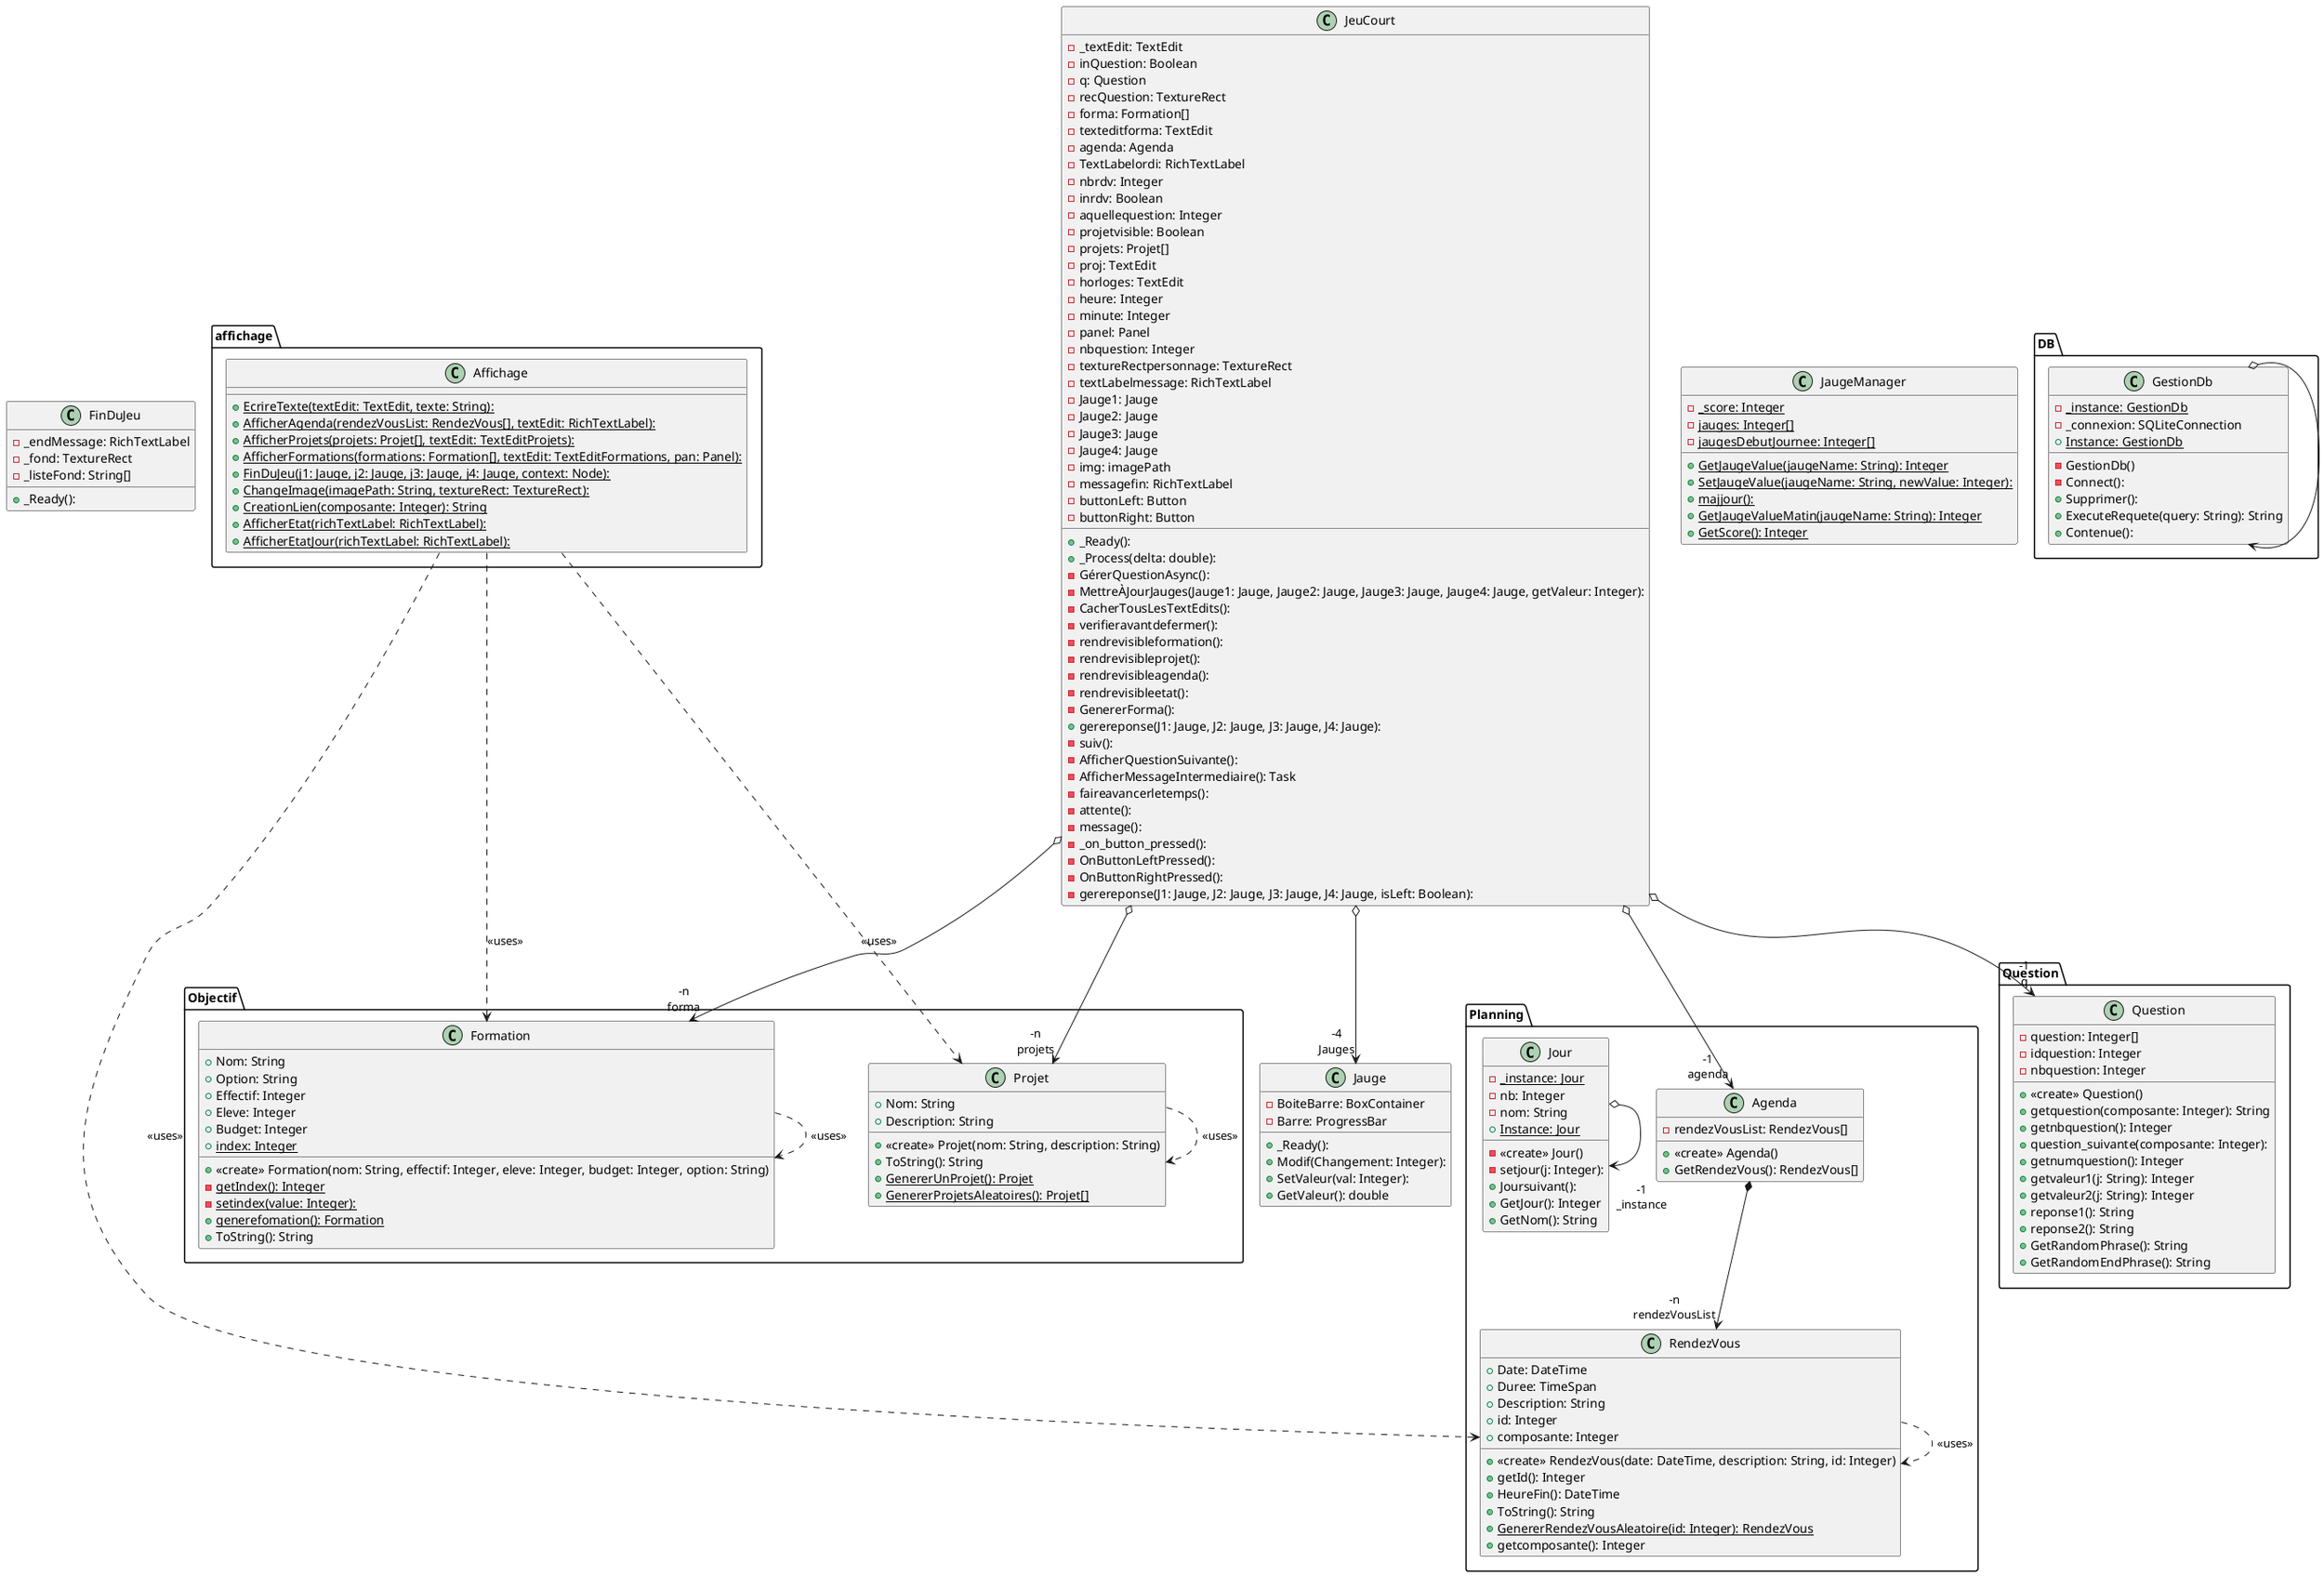 @startuml jeuCourt
package affichage {
    class Affichage {
        + {static} EcrireTexte(textEdit: TextEdit, texte: String):
        + {static} AfficherAgenda(rendezVousList: RendezVous[], textEdit: RichTextLabel):
        + {static} AfficherProjets(projets: Projet[], textEdit: TextEditProjets):
        + {static} AfficherFormations(formations: Formation[], textEdit: TextEditFormations, pan: Panel):
        + {static} FinDuJeu(j1: Jauge, j2: Jauge, j3: Jauge, j4: Jauge, context: Node):
        + {static} ChangeImage(imagePath: String, textureRect: TextureRect):
        + {static} CreationLien(composante: Integer): String
        + {static} AfficherEtat(richTextLabel: RichTextLabel):
        + {static} AfficherEtatJour(richTextLabel: RichTextLabel):
    }
}
package DB {
    class GestionDb {
        - {static} _instance: GestionDb
        - _connexion: SQLiteConnection
        - GestionDb()
        + {static} Instance: GestionDb
        - Connect():
        + Supprimer():
        + ExecuteRequete(query: String): String
        + Contenue():
    }
}
package Objectif {
    class Formation {
        + Nom: String
        + Option: String
        + Effectif: Integer
        + Eleve: Integer
        + Budget: Integer
        + {static} index: Integer
        + <<create>> Formation(nom: String, effectif: Integer, eleve: Integer, budget: Integer, option: String)
        - {static} getIndex(): Integer
        - {static} setindex(value: Integer):
        + {static} generefomation(): Formation
        + ToString(): String
    }
    class Projet {
        + Nom: String
        + Description: String
        + <<create>> Projet(nom: String, description: String)
        + ToString(): String
        + {static} GenererUnProjet(): Projet
        + {static} GenererProjetsAleatoires(): Projet[]
    }
}
package Planning {
    class Agenda {
        - rendezVousList: RendezVous[]
        + <<create>> Agenda()
        + GetRendezVous(): RendezVous[]
    }
    class Jour {
        - {static} _instance: Jour
        - nb: Integer
        - nom: String
        - <<create>> Jour()
        + {static} Instance: Jour
        - setjour(j: Integer):
        + Joursuivant():
        + GetJour(): Integer
        + GetNom(): String
    }
    class RendezVous {
        + Date: DateTime
        + Duree: TimeSpan
        + Description: String
        + id: Integer
        + composante: Integer
        + <<create>> RendezVous(date: DateTime, description: String, id: Integer)
        + getId(): Integer
        + HeureFin(): DateTime
        + ToString(): String
        + {static} GenererRendezVousAleatoire(id: Integer): RendezVous
        + getcomposante(): Integer
    }
}
package Question {
    class Question {
        - question: Integer[]
        - idquestion: Integer
        - nbquestion: Integer
        + <<create>> Question()
        + getquestion(composante: Integer): String
        + getnbquestion(): Integer
        + question_suivante(composante: Integer):
        + getnumquestion(): Integer
        + getvaleur1(j: String): Integer
        + getvaleur2(j: String): Integer
        + reponse1(): String
        + reponse2(): String
        + GetRandomPhrase(): String
        + GetRandomEndPhrase(): String
    }
}
class FinDuJeu {
    - _endMessage: RichTextLabel
    - _fond: TextureRect
    - _listeFond: String[]
    + _Ready():
}
class Jauge {
    - BoiteBarre: BoxContainer
    - Barre: ProgressBar
    + _Ready():
    + Modif(Changement: Integer):
    + SetValeur(val: Integer):
    + GetValeur(): double
}
class JaugeManager {
    - {static} _score: Integer
    - {static} jauges: Integer[]
    - {static} jaugesDebutJournee: Integer[]
    + {static} GetJaugeValue(jaugeName: String): Integer
    + {static} SetJaugeValue(jaugeName: String, newValue: Integer):
    + {static} majjour():
    + {static} GetJaugeValueMatin(jaugeName: String): Integer
    + {static} GetScore(): Integer
}
class JeuCourt {
    - _textEdit: TextEdit
    - inQuestion: Boolean
    - q: Question
    - recQuestion: TextureRect
    - forma: Formation[]
    - texteditforma: TextEdit
    - agenda: Agenda
    - TextLabelordi: RichTextLabel
    - nbrdv: Integer
    - inrdv: Boolean
    - aquellequestion: Integer
    - projetvisible: Boolean
    - projets: Projet[]
    - proj: TextEdit
    - horloges: TextEdit
    - heure: Integer
    - minute: Integer
    - panel: Panel
    - nbquestion: Integer
    - textureRectpersonnage: TextureRect
    - textLabelmessage: RichTextLabel
    - Jauge1: Jauge
    - Jauge2: Jauge
    - Jauge3: Jauge
    - Jauge4: Jauge
    - img: imagePath
    - messagefin: RichTextLabel
    - buttonLeft: Button
    - buttonRight: Button
    + _Ready():
    + _Process(delta: double):
    - GérerQuestionAsync():
    - MettreÀJourJauges(Jauge1: Jauge, Jauge2: Jauge, Jauge3: Jauge, Jauge4: Jauge, getValeur: Integer):
    - CacherTousLesTextEdits():
    - verifieravantdefermer():
    - rendrevisibleformation():
    - rendrevisibleprojet():
    - rendrevisibleagenda():
    - rendrevisibleetat():
    - GenererForma():
    + gerereponse(J1: Jauge, J2: Jauge, J3: Jauge, J4: Jauge):
    - suiv():
    - AfficherQuestionSuivante():
    - AfficherMessageIntermediaire(): Task
    - faireavancerletemps():
    - attente():
    - message():
    - _on_button_pressed():
    - OnButtonLeftPressed():
    - OnButtonRightPressed():
    - gerereponse(J1: Jauge, J2: Jauge, J3: Jauge, J4: Jauge, isLeft: Boolean):
}

Affichage ..> RendezVous: <<uses>>
Affichage ..> Projet: <<uses>>
Affichage ..> Formation: <<uses>>

GestionDb o--> GestionDb

Formation ..> Formation: <<uses>>
Projet ..> Projet: <<uses>>

Agenda *-->"-n\nrendezVousList"RendezVous

Jour o-->"-1\n_instance"Jour

RendezVous ..> RendezVous: <<uses>>

JeuCourt o-->"-1\nq" Question.Question
JeuCourt o-->"-n\nforma" Formation
JeuCourt o-->"-1\nagenda" Agenda
JeuCourt o-->"-n\nprojets" Projet
JeuCourt o-->"-4\nJauges" Jauge

@enduml